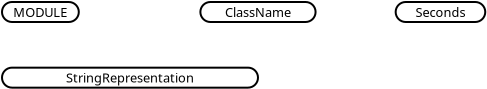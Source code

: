 <?xml version="1.0" encoding="UTF-8"?>
<dia:diagram xmlns:dia="http://www.lysator.liu.se/~alla/dia/">
  <dia:layer name="Background" visible="true" active="true">

    <dia:group>

    <dia:object type="Standard - Box" version="0" id="O0">
      <dia:attribute name="obj_pos">
        <dia:point val="2.0,0.0"/>
      </dia:attribute>
      <dia:attribute name="obj_bb">
        <dia:rectangle val="1.95,-0.05;5.89,1.05"/>
      </dia:attribute>
      <dia:attribute name="elem_corner">
        <dia:point val="2.0,0.0"/>
      </dia:attribute>
      <dia:attribute name="elem_width">
        <dia:real val="3.84"/>
      </dia:attribute>
      <dia:attribute name="elem_height">
        <dia:real val="1.0"/>
      </dia:attribute>
      <dia:attribute name="border_width">
        <dia:real val="0.1"/>
      </dia:attribute>
      <dia:attribute name="border_color">
        <dia:color val="#000000"/>
      </dia:attribute>
      <dia:attribute name="inner_color">
        <dia:color val="#ffffff"/>
      </dia:attribute>
      <dia:attribute name="show_background">
        <dia:boolean val="true"/>
      </dia:attribute>
      <dia:attribute name="corner_radius">
        <dia:real val="0.5"/>
      </dia:attribute>
    </dia:object>

    <dia:object type="Standard - Text" version="0" id="O1">
      <dia:attribute name="obj_pos">
        <dia:point val="3.92,0.5"/>
      </dia:attribute>
      <dia:attribute name="obj_bb">
        <dia:rectangle val="3.87,0.45;7.81,1.35"/>
      </dia:attribute>
      <dia:attribute name="text">
        <dia:composite type="text">
          <dia:attribute name="string">
            <dia:string>#MODULE#</dia:string>
          </dia:attribute>
          <dia:attribute name="font">
            <dia:font family="sans" style="0" name="Helvetica"/>
          </dia:attribute>
          <dia:attribute name="height">
            <dia:real val="0.8"/>
          </dia:attribute>
          <dia:attribute name="pos">
            <dia:point val="3.92,0.5"/>
          </dia:attribute>
          <dia:attribute name="color">
            <dia:color val="#000000"/>
          </dia:attribute>
          <dia:attribute name="alignment">
            <dia:enum val="1"/>
          </dia:attribute>
        </dia:composite>
      </dia:attribute>
      <dia:attribute name="valign">
        <dia:enum val="2"/>
      </dia:attribute>
    </dia:object>

    </dia:group>

    <dia:group>

    <dia:object type="Standard - Box" version="0" id="O2">
      <dia:attribute name="obj_pos">
        <dia:point val="11.919,0.0"/>
      </dia:attribute>
      <dia:attribute name="obj_bb">
        <dia:rectangle val="11.869,-0.05;17.729,1.05"/>
      </dia:attribute>
      <dia:attribute name="elem_corner">
        <dia:point val="11.919,0.0"/>
      </dia:attribute>
      <dia:attribute name="elem_width">
        <dia:real val="5.76"/>
      </dia:attribute>
      <dia:attribute name="elem_height">
        <dia:real val="1.0"/>
      </dia:attribute>
      <dia:attribute name="border_width">
        <dia:real val="0.1"/>
      </dia:attribute>
      <dia:attribute name="border_color">
        <dia:color val="#000000"/>
      </dia:attribute>
      <dia:attribute name="inner_color">
        <dia:color val="#ffffff"/>
      </dia:attribute>
      <dia:attribute name="show_background">
        <dia:boolean val="true"/>
      </dia:attribute>
      <dia:attribute name="corner_radius">
        <dia:real val="0.5"/>
      </dia:attribute>
    </dia:object>

    <dia:object type="Standard - Text" version="0" id="O3">
      <dia:attribute name="obj_pos">
        <dia:point val="14.799,0.5"/>
      </dia:attribute>
      <dia:attribute name="obj_bb">
        <dia:rectangle val="14.749,0.45;20.609,1.35"/>
      </dia:attribute>
      <dia:attribute name="text">
        <dia:composite type="text">
          <dia:attribute name="string">
            <dia:string>#ClassName#</dia:string>
          </dia:attribute>
          <dia:attribute name="font">
            <dia:font family="sans" style="0" name="Helvetica"/>
          </dia:attribute>
          <dia:attribute name="height">
            <dia:real val="0.8"/>
          </dia:attribute>
          <dia:attribute name="pos">
            <dia:point val="14.799,0.5"/>
          </dia:attribute>
          <dia:attribute name="color">
            <dia:color val="#000000"/>
          </dia:attribute>
          <dia:attribute name="alignment">
            <dia:enum val="1"/>
          </dia:attribute>
        </dia:composite>
      </dia:attribute>
      <dia:attribute name="valign">
        <dia:enum val="2"/>
      </dia:attribute>
    </dia:object>

    </dia:group>

    <dia:group>

    <dia:object type="Standard - Box" version="0" id="O4">
      <dia:attribute name="obj_pos">
        <dia:point val="21.683,0.0"/>
      </dia:attribute>
      <dia:attribute name="obj_bb">
        <dia:rectangle val="21.633,-0.05;26.213,1.05"/>
      </dia:attribute>
      <dia:attribute name="elem_corner">
        <dia:point val="21.683,0.0"/>
      </dia:attribute>
      <dia:attribute name="elem_width">
        <dia:real val="4.48"/>
      </dia:attribute>
      <dia:attribute name="elem_height">
        <dia:real val="1.0"/>
      </dia:attribute>
      <dia:attribute name="border_width">
        <dia:real val="0.1"/>
      </dia:attribute>
      <dia:attribute name="border_color">
        <dia:color val="#000000"/>
      </dia:attribute>
      <dia:attribute name="inner_color">
        <dia:color val="#ffffff"/>
      </dia:attribute>
      <dia:attribute name="show_background">
        <dia:boolean val="true"/>
      </dia:attribute>
      <dia:attribute name="corner_radius">
        <dia:real val="0.5"/>
      </dia:attribute>
    </dia:object>

    <dia:object type="Standard - Text" version="0" id="O5">
      <dia:attribute name="obj_pos">
        <dia:point val="23.923,0.5"/>
      </dia:attribute>
      <dia:attribute name="obj_bb">
        <dia:rectangle val="23.873,0.45;28.453,1.35"/>
      </dia:attribute>
      <dia:attribute name="text">
        <dia:composite type="text">
          <dia:attribute name="string">
            <dia:string>#Seconds#</dia:string>
          </dia:attribute>
          <dia:attribute name="font">
            <dia:font family="sans" style="0" name="Helvetica"/>
          </dia:attribute>
          <dia:attribute name="height">
            <dia:real val="0.8"/>
          </dia:attribute>
          <dia:attribute name="pos">
            <dia:point val="23.923,0.5"/>
          </dia:attribute>
          <dia:attribute name="color">
            <dia:color val="#000000"/>
          </dia:attribute>
          <dia:attribute name="alignment">
            <dia:enum val="1"/>
          </dia:attribute>
        </dia:composite>
      </dia:attribute>
      <dia:attribute name="valign">
        <dia:enum val="2"/>
      </dia:attribute>
    </dia:object>

    </dia:group>

    <dia:group>

    <dia:object type="Standard - Box" version="0" id="O6">
      <dia:attribute name="obj_pos">
        <dia:point val="2.0,3.282"/>
      </dia:attribute>
      <dia:attribute name="obj_bb">
        <dia:rectangle val="1.95,3.232;14.85,4.332"/>
      </dia:attribute>
      <dia:attribute name="elem_corner">
        <dia:point val="2.0,3.282"/>
      </dia:attribute>
      <dia:attribute name="elem_width">
        <dia:real val="12.8"/>
      </dia:attribute>
      <dia:attribute name="elem_height">
        <dia:real val="1.0"/>
      </dia:attribute>
      <dia:attribute name="border_width">
        <dia:real val="0.1"/>
      </dia:attribute>
      <dia:attribute name="border_color">
        <dia:color val="#000000"/>
      </dia:attribute>
      <dia:attribute name="inner_color">
        <dia:color val="#ffffff"/>
      </dia:attribute>
      <dia:attribute name="show_background">
        <dia:boolean val="true"/>
      </dia:attribute>
      <dia:attribute name="corner_radius">
        <dia:real val="0.5"/>
      </dia:attribute>
    </dia:object>

    <dia:object type="Standard - Text" version="0" id="O7">
      <dia:attribute name="obj_pos">
        <dia:point val="8.4,3.782"/>
      </dia:attribute>
      <dia:attribute name="obj_bb">
        <dia:rectangle val="8.35,3.732;21.25,4.632"/>
      </dia:attribute>
      <dia:attribute name="text">
        <dia:composite type="text">
          <dia:attribute name="string">
            <dia:string>#StringRepresentation#</dia:string>
          </dia:attribute>
          <dia:attribute name="font">
            <dia:font family="sans" style="0" name="Helvetica"/>
          </dia:attribute>
          <dia:attribute name="height">
            <dia:real val="0.8"/>
          </dia:attribute>
          <dia:attribute name="pos">
            <dia:point val="8.4,3.782"/>
          </dia:attribute>
          <dia:attribute name="color">
            <dia:color val="#000000"/>
          </dia:attribute>
          <dia:attribute name="alignment">
            <dia:enum val="1"/>
          </dia:attribute>
        </dia:composite>
      </dia:attribute>
      <dia:attribute name="valign">
        <dia:enum val="2"/>
      </dia:attribute>
    </dia:object>

    </dia:group>

  </dia:layer>
</dia:diagram>

